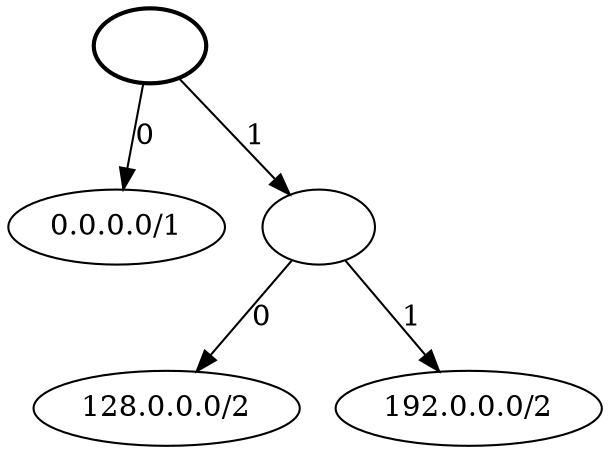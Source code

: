 digraph G {
    root [label="", root=true, style=bold]
    0 [label="0.0.0.0/1"]
    1 [label=""]
    10 [label="128.0.0.0/2"]
    11 [label="192.0.0.0/2"]

    root -> 0 [label="0"];
    root -> 1 [label="1", side=R];
    1 -> 10 [label="0"];
    1 -> 11 [label="1", side=R];
}
